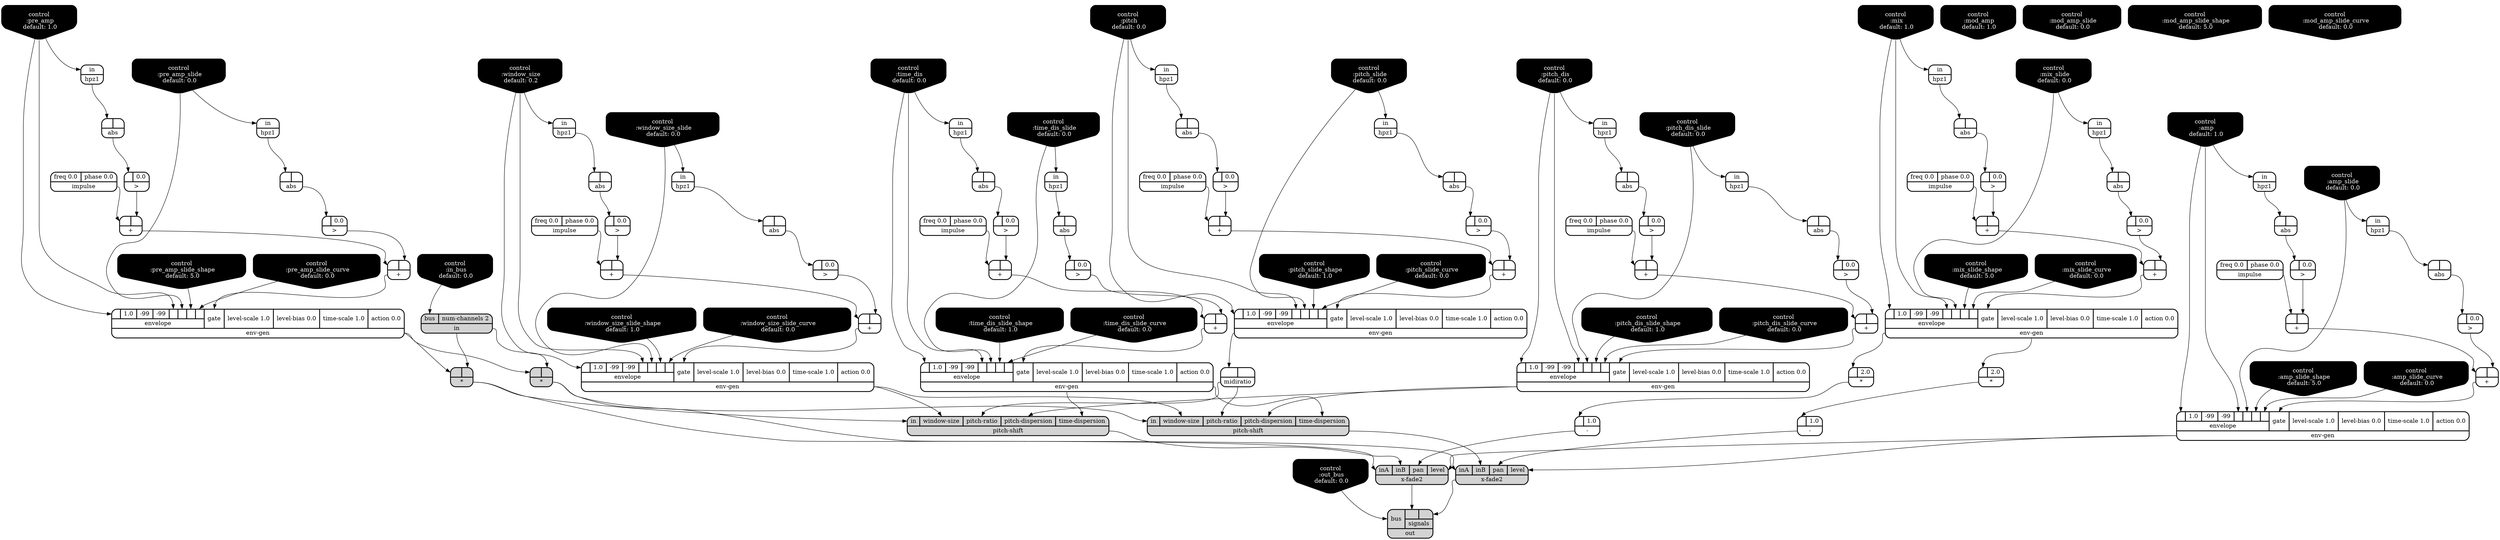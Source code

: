 digraph synthdef {
71 [label = "{{ <a> |<b> 2.0} |<__UG_NAME__>* }" style="bold, rounded" shape=record rankdir=LR];
86 [label = "{{ <a> |<b> } |<__UG_NAME__>* }" style="filled, bold, rounded"  shape=record rankdir=LR];
87 [label = "{{ <a> |<b> 2.0} |<__UG_NAME__>* }" style="bold, rounded" shape=record rankdir=LR];
93 [label = "{{ <a> |<b> } |<__UG_NAME__>* }" style="filled, bold, rounded"  shape=record rankdir=LR];
38 [label = "{{ <a> |<b> } |<__UG_NAME__>+ }" style="bold, rounded" shape=record rankdir=LR];
46 [label = "{{ <a> |<b> } |<__UG_NAME__>+ }" style="bold, rounded" shape=record rankdir=LR];
50 [label = "{{ <a> |<b> } |<__UG_NAME__>+ }" style="bold, rounded" shape=record rankdir=LR];
56 [label = "{{ <a> |<b> } |<__UG_NAME__>+ }" style="bold, rounded" shape=record rankdir=LR];
60 [label = "{{ <a> |<b> } |<__UG_NAME__>+ }" style="bold, rounded" shape=record rankdir=LR];
65 [label = "{{ <a> |<b> } |<__UG_NAME__>+ }" style="bold, rounded" shape=record rankdir=LR];
69 [label = "{{ <a> |<b> } |<__UG_NAME__>+ }" style="bold, rounded" shape=record rankdir=LR];
79 [label = "{{ <a> |<b> } |<__UG_NAME__>+ }" style="bold, rounded" shape=record rankdir=LR];
83 [label = "{{ <a> |<b> } |<__UG_NAME__>+ }" style="bold, rounded" shape=record rankdir=LR];
94 [label = "{{ <a> |<b> } |<__UG_NAME__>+ }" style="bold, rounded" shape=record rankdir=LR];
100 [label = "{{ <a> |<b> } |<__UG_NAME__>+ }" style="bold, rounded" shape=record rankdir=LR];
104 [label = "{{ <a> |<b> } |<__UG_NAME__>+ }" style="bold, rounded" shape=record rankdir=LR];
108 [label = "{{ <a> |<b> } |<__UG_NAME__>+ }" style="bold, rounded" shape=record rankdir=LR];
110 [label = "{{ <a> |<b> } |<__UG_NAME__>+ }" style="bold, rounded" shape=record rankdir=LR];
88 [label = "{{ <a> |<b> 1.0} |<__UG_NAME__>- }" style="bold, rounded" shape=record rankdir=LR];
92 [label = "{{ <a> |<b> 1.0} |<__UG_NAME__>- }" style="bold, rounded" shape=record rankdir=LR];
37 [label = "{{ <a> |<b> 0.0} |<__UG_NAME__>\> }" style="bold, rounded" shape=record rankdir=LR];
41 [label = "{{ <a> |<b> 0.0} |<__UG_NAME__>\> }" style="bold, rounded" shape=record rankdir=LR];
45 [label = "{{ <a> |<b> 0.0} |<__UG_NAME__>\> }" style="bold, rounded" shape=record rankdir=LR];
49 [label = "{{ <a> |<b> 0.0} |<__UG_NAME__>\> }" style="bold, rounded" shape=record rankdir=LR];
55 [label = "{{ <a> |<b> 0.0} |<__UG_NAME__>\> }" style="bold, rounded" shape=record rankdir=LR];
59 [label = "{{ <a> |<b> 0.0} |<__UG_NAME__>\> }" style="bold, rounded" shape=record rankdir=LR];
64 [label = "{{ <a> |<b> 0.0} |<__UG_NAME__>\> }" style="bold, rounded" shape=record rankdir=LR];
68 [label = "{{ <a> |<b> 0.0} |<__UG_NAME__>\> }" style="bold, rounded" shape=record rankdir=LR];
78 [label = "{{ <a> |<b> 0.0} |<__UG_NAME__>\> }" style="bold, rounded" shape=record rankdir=LR];
82 [label = "{{ <a> |<b> 0.0} |<__UG_NAME__>\> }" style="bold, rounded" shape=record rankdir=LR];
91 [label = "{{ <a> |<b> 0.0} |<__UG_NAME__>\> }" style="bold, rounded" shape=record rankdir=LR];
99 [label = "{{ <a> |<b> 0.0} |<__UG_NAME__>\> }" style="bold, rounded" shape=record rankdir=LR];
103 [label = "{{ <a> |<b> 0.0} |<__UG_NAME__>\> }" style="bold, rounded" shape=record rankdir=LR];
109 [label = "{{ <a> |<b> 0.0} |<__UG_NAME__>\> }" style="bold, rounded" shape=record rankdir=LR];
36 [label = "{{ <a> |<b> } |<__UG_NAME__>abs }" style="bold, rounded" shape=record rankdir=LR];
40 [label = "{{ <a> |<b> } |<__UG_NAME__>abs }" style="bold, rounded" shape=record rankdir=LR];
44 [label = "{{ <a> |<b> } |<__UG_NAME__>abs }" style="bold, rounded" shape=record rankdir=LR];
48 [label = "{{ <a> |<b> } |<__UG_NAME__>abs }" style="bold, rounded" shape=record rankdir=LR];
54 [label = "{{ <a> |<b> } |<__UG_NAME__>abs }" style="bold, rounded" shape=record rankdir=LR];
58 [label = "{{ <a> |<b> } |<__UG_NAME__>abs }" style="bold, rounded" shape=record rankdir=LR];
63 [label = "{{ <a> |<b> } |<__UG_NAME__>abs }" style="bold, rounded" shape=record rankdir=LR];
67 [label = "{{ <a> |<b> } |<__UG_NAME__>abs }" style="bold, rounded" shape=record rankdir=LR];
74 [label = "{{ <a> |<b> } |<__UG_NAME__>abs }" style="bold, rounded" shape=record rankdir=LR];
77 [label = "{{ <a> |<b> } |<__UG_NAME__>abs }" style="bold, rounded" shape=record rankdir=LR];
81 [label = "{{ <a> |<b> } |<__UG_NAME__>abs }" style="bold, rounded" shape=record rankdir=LR];
90 [label = "{{ <a> |<b> } |<__UG_NAME__>abs }" style="bold, rounded" shape=record rankdir=LR];
98 [label = "{{ <a> |<b> } |<__UG_NAME__>abs }" style="bold, rounded" shape=record rankdir=LR];
102 [label = "{{ <a> |<b> } |<__UG_NAME__>abs }" style="bold, rounded" shape=record rankdir=LR];
0 [label = "control
 :amp
 default: 1.0" shape=invhouse style="rounded, filled, bold" fillcolor=black fontcolor=white ]; 
1 [label = "control
 :amp_slide
 default: 0.0" shape=invhouse style="rounded, filled, bold" fillcolor=black fontcolor=white ]; 
2 [label = "control
 :amp_slide_shape
 default: 5.0" shape=invhouse style="rounded, filled, bold" fillcolor=black fontcolor=white ]; 
3 [label = "control
 :amp_slide_curve
 default: 0.0" shape=invhouse style="rounded, filled, bold" fillcolor=black fontcolor=white ]; 
4 [label = "control
 :mix
 default: 1.0" shape=invhouse style="rounded, filled, bold" fillcolor=black fontcolor=white ]; 
5 [label = "control
 :mix_slide
 default: 0.0" shape=invhouse style="rounded, filled, bold" fillcolor=black fontcolor=white ]; 
6 [label = "control
 :mix_slide_shape
 default: 5.0" shape=invhouse style="rounded, filled, bold" fillcolor=black fontcolor=white ]; 
7 [label = "control
 :mix_slide_curve
 default: 0.0" shape=invhouse style="rounded, filled, bold" fillcolor=black fontcolor=white ]; 
8 [label = "control
 :pre_amp
 default: 1.0" shape=invhouse style="rounded, filled, bold" fillcolor=black fontcolor=white ]; 
9 [label = "control
 :pre_amp_slide
 default: 0.0" shape=invhouse style="rounded, filled, bold" fillcolor=black fontcolor=white ]; 
10 [label = "control
 :pre_amp_slide_shape
 default: 5.0" shape=invhouse style="rounded, filled, bold" fillcolor=black fontcolor=white ]; 
11 [label = "control
 :pre_amp_slide_curve
 default: 0.0" shape=invhouse style="rounded, filled, bold" fillcolor=black fontcolor=white ]; 
12 [label = "control
 :mod_amp
 default: 1.0" shape=invhouse style="rounded, filled, bold" fillcolor=black fontcolor=white ]; 
13 [label = "control
 :mod_amp_slide
 default: 0.0" shape=invhouse style="rounded, filled, bold" fillcolor=black fontcolor=white ]; 
14 [label = "control
 :mod_amp_slide_shape
 default: 5.0" shape=invhouse style="rounded, filled, bold" fillcolor=black fontcolor=white ]; 
15 [label = "control
 :mod_amp_slide_curve
 default: 0.0" shape=invhouse style="rounded, filled, bold" fillcolor=black fontcolor=white ]; 
16 [label = "control
 :pitch
 default: 0.0" shape=invhouse style="rounded, filled, bold" fillcolor=black fontcolor=white ]; 
17 [label = "control
 :pitch_slide
 default: 0.0" shape=invhouse style="rounded, filled, bold" fillcolor=black fontcolor=white ]; 
18 [label = "control
 :pitch_slide_shape
 default: 1.0" shape=invhouse style="rounded, filled, bold" fillcolor=black fontcolor=white ]; 
19 [label = "control
 :pitch_slide_curve
 default: 0.0" shape=invhouse style="rounded, filled, bold" fillcolor=black fontcolor=white ]; 
20 [label = "control
 :window_size
 default: 0.2" shape=invhouse style="rounded, filled, bold" fillcolor=black fontcolor=white ]; 
21 [label = "control
 :window_size_slide
 default: 0.0" shape=invhouse style="rounded, filled, bold" fillcolor=black fontcolor=white ]; 
22 [label = "control
 :window_size_slide_shape
 default: 1.0" shape=invhouse style="rounded, filled, bold" fillcolor=black fontcolor=white ]; 
23 [label = "control
 :window_size_slide_curve
 default: 0.0" shape=invhouse style="rounded, filled, bold" fillcolor=black fontcolor=white ]; 
24 [label = "control
 :pitch_dis
 default: 0.0" shape=invhouse style="rounded, filled, bold" fillcolor=black fontcolor=white ]; 
25 [label = "control
 :pitch_dis_slide
 default: 0.0" shape=invhouse style="rounded, filled, bold" fillcolor=black fontcolor=white ]; 
26 [label = "control
 :pitch_dis_slide_shape
 default: 1.0" shape=invhouse style="rounded, filled, bold" fillcolor=black fontcolor=white ]; 
27 [label = "control
 :pitch_dis_slide_curve
 default: 0.0" shape=invhouse style="rounded, filled, bold" fillcolor=black fontcolor=white ]; 
28 [label = "control
 :time_dis
 default: 0.0" shape=invhouse style="rounded, filled, bold" fillcolor=black fontcolor=white ]; 
29 [label = "control
 :time_dis_slide
 default: 0.0" shape=invhouse style="rounded, filled, bold" fillcolor=black fontcolor=white ]; 
30 [label = "control
 :time_dis_slide_shape
 default: 1.0" shape=invhouse style="rounded, filled, bold" fillcolor=black fontcolor=white ]; 
31 [label = "control
 :time_dis_slide_curve
 default: 0.0" shape=invhouse style="rounded, filled, bold" fillcolor=black fontcolor=white ]; 
32 [label = "control
 :in_bus
 default: 0.0" shape=invhouse style="rounded, filled, bold" fillcolor=black fontcolor=white ]; 
33 [label = "control
 :out_bus
 default: 0.0" shape=invhouse style="rounded, filled, bold" fillcolor=black fontcolor=white ]; 
51 [label = "{{ {{<envelope___control___0>|1.0|-99|-99|<envelope___control___4>|<envelope___control___5>|<envelope___control___6>|<envelope___control___7>}|envelope}|<gate> gate|<level____scale> level-scale 1.0|<level____bias> level-bias 0.0|<time____scale> time-scale 1.0|<action> action 0.0} |<__UG_NAME__>env-gen }" style="bold, rounded" shape=record rankdir=LR];
70 [label = "{{ {{<envelope___control___0>|1.0|-99|-99|<envelope___control___4>|<envelope___control___5>|<envelope___control___6>|<envelope___control___7>}|envelope}|<gate> gate|<level____scale> level-scale 1.0|<level____bias> level-bias 0.0|<time____scale> time-scale 1.0|<action> action 0.0} |<__UG_NAME__>env-gen }" style="bold, rounded" shape=record rankdir=LR];
72 [label = "{{ {{<envelope___control___0>|1.0|-99|-99|<envelope___control___4>|<envelope___control___5>|<envelope___control___6>|<envelope___control___7>}|envelope}|<gate> gate|<level____scale> level-scale 1.0|<level____bias> level-bias 0.0|<time____scale> time-scale 1.0|<action> action 0.0} |<__UG_NAME__>env-gen }" style="bold, rounded" shape=record rankdir=LR];
84 [label = "{{ {{<envelope___control___0>|1.0|-99|-99|<envelope___control___4>|<envelope___control___5>|<envelope___control___6>|<envelope___control___7>}|envelope}|<gate> gate|<level____scale> level-scale 1.0|<level____bias> level-bias 0.0|<time____scale> time-scale 1.0|<action> action 0.0} |<__UG_NAME__>env-gen }" style="bold, rounded" shape=record rankdir=LR];
95 [label = "{{ {{<envelope___control___0>|1.0|-99|-99|<envelope___control___4>|<envelope___control___5>|<envelope___control___6>|<envelope___control___7>}|envelope}|<gate> gate|<level____scale> level-scale 1.0|<level____bias> level-bias 0.0|<time____scale> time-scale 1.0|<action> action 0.0} |<__UG_NAME__>env-gen }" style="bold, rounded" shape=record rankdir=LR];
105 [label = "{{ {{<envelope___control___0>|1.0|-99|-99|<envelope___control___4>|<envelope___control___5>|<envelope___control___6>|<envelope___control___7>}|envelope}|<gate> gate|<level____scale> level-scale 1.0|<level____bias> level-bias 0.0|<time____scale> time-scale 1.0|<action> action 0.0} |<__UG_NAME__>env-gen }" style="bold, rounded" shape=record rankdir=LR];
111 [label = "{{ {{<envelope___control___0>|1.0|-99|-99|<envelope___control___4>|<envelope___control___5>|<envelope___control___6>|<envelope___control___7>}|envelope}|<gate> gate|<level____scale> level-scale 1.0|<level____bias> level-bias 0.0|<time____scale> time-scale 1.0|<action> action 0.0} |<__UG_NAME__>env-gen }" style="bold, rounded" shape=record rankdir=LR];
35 [label = "{{ <in> in} |<__UG_NAME__>hpz1 }" style="bold, rounded" shape=record rankdir=LR];
39 [label = "{{ <in> in} |<__UG_NAME__>hpz1 }" style="bold, rounded" shape=record rankdir=LR];
43 [label = "{{ <in> in} |<__UG_NAME__>hpz1 }" style="bold, rounded" shape=record rankdir=LR];
47 [label = "{{ <in> in} |<__UG_NAME__>hpz1 }" style="bold, rounded" shape=record rankdir=LR];
53 [label = "{{ <in> in} |<__UG_NAME__>hpz1 }" style="bold, rounded" shape=record rankdir=LR];
57 [label = "{{ <in> in} |<__UG_NAME__>hpz1 }" style="bold, rounded" shape=record rankdir=LR];
62 [label = "{{ <in> in} |<__UG_NAME__>hpz1 }" style="bold, rounded" shape=record rankdir=LR];
66 [label = "{{ <in> in} |<__UG_NAME__>hpz1 }" style="bold, rounded" shape=record rankdir=LR];
73 [label = "{{ <in> in} |<__UG_NAME__>hpz1 }" style="bold, rounded" shape=record rankdir=LR];
76 [label = "{{ <in> in} |<__UG_NAME__>hpz1 }" style="bold, rounded" shape=record rankdir=LR];
80 [label = "{{ <in> in} |<__UG_NAME__>hpz1 }" style="bold, rounded" shape=record rankdir=LR];
89 [label = "{{ <in> in} |<__UG_NAME__>hpz1 }" style="bold, rounded" shape=record rankdir=LR];
97 [label = "{{ <in> in} |<__UG_NAME__>hpz1 }" style="bold, rounded" shape=record rankdir=LR];
101 [label = "{{ <in> in} |<__UG_NAME__>hpz1 }" style="bold, rounded" shape=record rankdir=LR];
34 [label = "{{ <freq> freq 0.0|<phase> phase 0.0} |<__UG_NAME__>impulse }" style="bold, rounded" shape=record rankdir=LR];
42 [label = "{{ <freq> freq 0.0|<phase> phase 0.0} |<__UG_NAME__>impulse }" style="bold, rounded" shape=record rankdir=LR];
52 [label = "{{ <freq> freq 0.0|<phase> phase 0.0} |<__UG_NAME__>impulse }" style="bold, rounded" shape=record rankdir=LR];
61 [label = "{{ <freq> freq 0.0|<phase> phase 0.0} |<__UG_NAME__>impulse }" style="bold, rounded" shape=record rankdir=LR];
75 [label = "{{ <freq> freq 0.0|<phase> phase 0.0} |<__UG_NAME__>impulse }" style="bold, rounded" shape=record rankdir=LR];
96 [label = "{{ <freq> freq 0.0|<phase> phase 0.0} |<__UG_NAME__>impulse }" style="bold, rounded" shape=record rankdir=LR];
107 [label = "{{ <freq> freq 0.0|<phase> phase 0.0} |<__UG_NAME__>impulse }" style="bold, rounded" shape=record rankdir=LR];
85 [label = "{{ <bus> bus|<num____channels> num-channels 2} |<__UG_NAME__>in }" style="filled, bold, rounded"  shape=record rankdir=LR];
106 [label = "{{ <a> |<b> } |<__UG_NAME__>midiratio }" style="bold, rounded" shape=record rankdir=LR];
116 [label = "{{ <bus> bus|{{<signals___x____fade2___0>|<signals___x____fade2___1>}|signals}} |<__UG_NAME__>out }" style="filled, bold, rounded"  shape=record rankdir=LR];
112 [label = "{{ <in> in|<window____size> window-size|<pitch____ratio> pitch-ratio|<pitch____dispersion> pitch-dispersion|<time____dispersion> time-dispersion} |<__UG_NAME__>pitch-shift }" style="filled, bold, rounded"  shape=record rankdir=LR];
114 [label = "{{ <in> in|<window____size> window-size|<pitch____ratio> pitch-ratio|<pitch____dispersion> pitch-dispersion|<time____dispersion> time-dispersion} |<__UG_NAME__>pitch-shift }" style="filled, bold, rounded"  shape=record rankdir=LR];
113 [label = "{{ <ina> inA|<inb> inB|<pan> pan|<level> level} |<__UG_NAME__>x-fade2 }" style="filled, bold, rounded"  shape=record rankdir=LR];
115 [label = "{{ <ina> inA|<inb> inB|<pan> pan|<level> level} |<__UG_NAME__>x-fade2 }" style="filled, bold, rounded"  shape=record rankdir=LR];

70:__UG_NAME__ -> 71:a ;
85:__UG_NAME__ -> 86:b ;
84:__UG_NAME__ -> 86:a ;
70:__UG_NAME__ -> 87:a ;
85:__UG_NAME__ -> 93:b ;
84:__UG_NAME__ -> 93:a ;
37:__UG_NAME__ -> 38:b ;
34:__UG_NAME__ -> 38:a ;
45:__UG_NAME__ -> 46:b ;
42:__UG_NAME__ -> 46:a ;
49:__UG_NAME__ -> 50:b ;
46:__UG_NAME__ -> 50:a ;
55:__UG_NAME__ -> 56:b ;
52:__UG_NAME__ -> 56:a ;
59:__UG_NAME__ -> 60:b ;
56:__UG_NAME__ -> 60:a ;
64:__UG_NAME__ -> 65:b ;
61:__UG_NAME__ -> 65:a ;
68:__UG_NAME__ -> 69:b ;
65:__UG_NAME__ -> 69:a ;
78:__UG_NAME__ -> 79:b ;
75:__UG_NAME__ -> 79:a ;
82:__UG_NAME__ -> 83:b ;
79:__UG_NAME__ -> 83:a ;
41:__UG_NAME__ -> 94:b ;
38:__UG_NAME__ -> 94:a ;
99:__UG_NAME__ -> 100:b ;
96:__UG_NAME__ -> 100:a ;
103:__UG_NAME__ -> 104:b ;
100:__UG_NAME__ -> 104:a ;
91:__UG_NAME__ -> 108:b ;
107:__UG_NAME__ -> 108:a ;
109:__UG_NAME__ -> 110:b ;
108:__UG_NAME__ -> 110:a ;
87:__UG_NAME__ -> 88:a ;
71:__UG_NAME__ -> 92:a ;
36:__UG_NAME__ -> 37:a ;
40:__UG_NAME__ -> 41:a ;
44:__UG_NAME__ -> 45:a ;
48:__UG_NAME__ -> 49:a ;
54:__UG_NAME__ -> 55:a ;
58:__UG_NAME__ -> 59:a ;
63:__UG_NAME__ -> 64:a ;
67:__UG_NAME__ -> 68:a ;
77:__UG_NAME__ -> 78:a ;
81:__UG_NAME__ -> 82:a ;
90:__UG_NAME__ -> 91:a ;
98:__UG_NAME__ -> 99:a ;
102:__UG_NAME__ -> 103:a ;
74:__UG_NAME__ -> 109:a ;
35:__UG_NAME__ -> 36:a ;
39:__UG_NAME__ -> 40:a ;
43:__UG_NAME__ -> 44:a ;
47:__UG_NAME__ -> 48:a ;
53:__UG_NAME__ -> 54:a ;
57:__UG_NAME__ -> 58:a ;
62:__UG_NAME__ -> 63:a ;
66:__UG_NAME__ -> 67:a ;
73:__UG_NAME__ -> 74:a ;
76:__UG_NAME__ -> 77:a ;
80:__UG_NAME__ -> 81:a ;
89:__UG_NAME__ -> 90:a ;
97:__UG_NAME__ -> 98:a ;
101:__UG_NAME__ -> 102:a ;
50:__UG_NAME__ -> 51:gate ;
24:__UG_NAME__ -> 51:envelope___control___0 ;
24:__UG_NAME__ -> 51:envelope___control___4 ;
25:__UG_NAME__ -> 51:envelope___control___5 ;
26:__UG_NAME__ -> 51:envelope___control___6 ;
27:__UG_NAME__ -> 51:envelope___control___7 ;
69:__UG_NAME__ -> 70:gate ;
4:__UG_NAME__ -> 70:envelope___control___0 ;
4:__UG_NAME__ -> 70:envelope___control___4 ;
5:__UG_NAME__ -> 70:envelope___control___5 ;
6:__UG_NAME__ -> 70:envelope___control___6 ;
7:__UG_NAME__ -> 70:envelope___control___7 ;
60:__UG_NAME__ -> 72:gate ;
0:__UG_NAME__ -> 72:envelope___control___0 ;
0:__UG_NAME__ -> 72:envelope___control___4 ;
1:__UG_NAME__ -> 72:envelope___control___5 ;
2:__UG_NAME__ -> 72:envelope___control___6 ;
3:__UG_NAME__ -> 72:envelope___control___7 ;
83:__UG_NAME__ -> 84:gate ;
8:__UG_NAME__ -> 84:envelope___control___0 ;
8:__UG_NAME__ -> 84:envelope___control___4 ;
9:__UG_NAME__ -> 84:envelope___control___5 ;
10:__UG_NAME__ -> 84:envelope___control___6 ;
11:__UG_NAME__ -> 84:envelope___control___7 ;
94:__UG_NAME__ -> 95:gate ;
20:__UG_NAME__ -> 95:envelope___control___0 ;
20:__UG_NAME__ -> 95:envelope___control___4 ;
21:__UG_NAME__ -> 95:envelope___control___5 ;
22:__UG_NAME__ -> 95:envelope___control___6 ;
23:__UG_NAME__ -> 95:envelope___control___7 ;
104:__UG_NAME__ -> 105:gate ;
16:__UG_NAME__ -> 105:envelope___control___0 ;
16:__UG_NAME__ -> 105:envelope___control___4 ;
17:__UG_NAME__ -> 105:envelope___control___5 ;
18:__UG_NAME__ -> 105:envelope___control___6 ;
19:__UG_NAME__ -> 105:envelope___control___7 ;
110:__UG_NAME__ -> 111:gate ;
28:__UG_NAME__ -> 111:envelope___control___0 ;
28:__UG_NAME__ -> 111:envelope___control___4 ;
29:__UG_NAME__ -> 111:envelope___control___5 ;
30:__UG_NAME__ -> 111:envelope___control___6 ;
31:__UG_NAME__ -> 111:envelope___control___7 ;
20:__UG_NAME__ -> 35:in ;
21:__UG_NAME__ -> 39:in ;
24:__UG_NAME__ -> 43:in ;
25:__UG_NAME__ -> 47:in ;
0:__UG_NAME__ -> 53:in ;
1:__UG_NAME__ -> 57:in ;
4:__UG_NAME__ -> 62:in ;
5:__UG_NAME__ -> 66:in ;
29:__UG_NAME__ -> 73:in ;
8:__UG_NAME__ -> 76:in ;
9:__UG_NAME__ -> 80:in ;
28:__UG_NAME__ -> 89:in ;
16:__UG_NAME__ -> 97:in ;
17:__UG_NAME__ -> 101:in ;
32:__UG_NAME__ -> 85:bus ;
105:__UG_NAME__ -> 106:a ;
115:__UG_NAME__ -> 116:signals___x____fade2___0 ;
113:__UG_NAME__ -> 116:signals___x____fade2___1 ;
33:__UG_NAME__ -> 116:bus ;
111:__UG_NAME__ -> 112:time____dispersion ;
51:__UG_NAME__ -> 112:pitch____dispersion ;
106:__UG_NAME__ -> 112:pitch____ratio ;
95:__UG_NAME__ -> 112:window____size ;
93:__UG_NAME__ -> 112:in ;
111:__UG_NAME__ -> 114:time____dispersion ;
51:__UG_NAME__ -> 114:pitch____dispersion ;
106:__UG_NAME__ -> 114:pitch____ratio ;
95:__UG_NAME__ -> 114:window____size ;
86:__UG_NAME__ -> 114:in ;
72:__UG_NAME__ -> 113:level ;
88:__UG_NAME__ -> 113:pan ;
112:__UG_NAME__ -> 113:inb ;
93:__UG_NAME__ -> 113:ina ;
72:__UG_NAME__ -> 115:level ;
92:__UG_NAME__ -> 115:pan ;
114:__UG_NAME__ -> 115:inb ;
86:__UG_NAME__ -> 115:ina ;

}